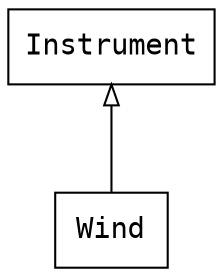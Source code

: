digraph s {
    rankdir=BT;
    edge[arrowhead=empty]
    node[shape="record", fontname="Consolas,Monaco"];

    node_instrument[label="Instrument"];
    node_wind      [label="Wind"];

    node_wind->node_instrument[label="   "];
}
